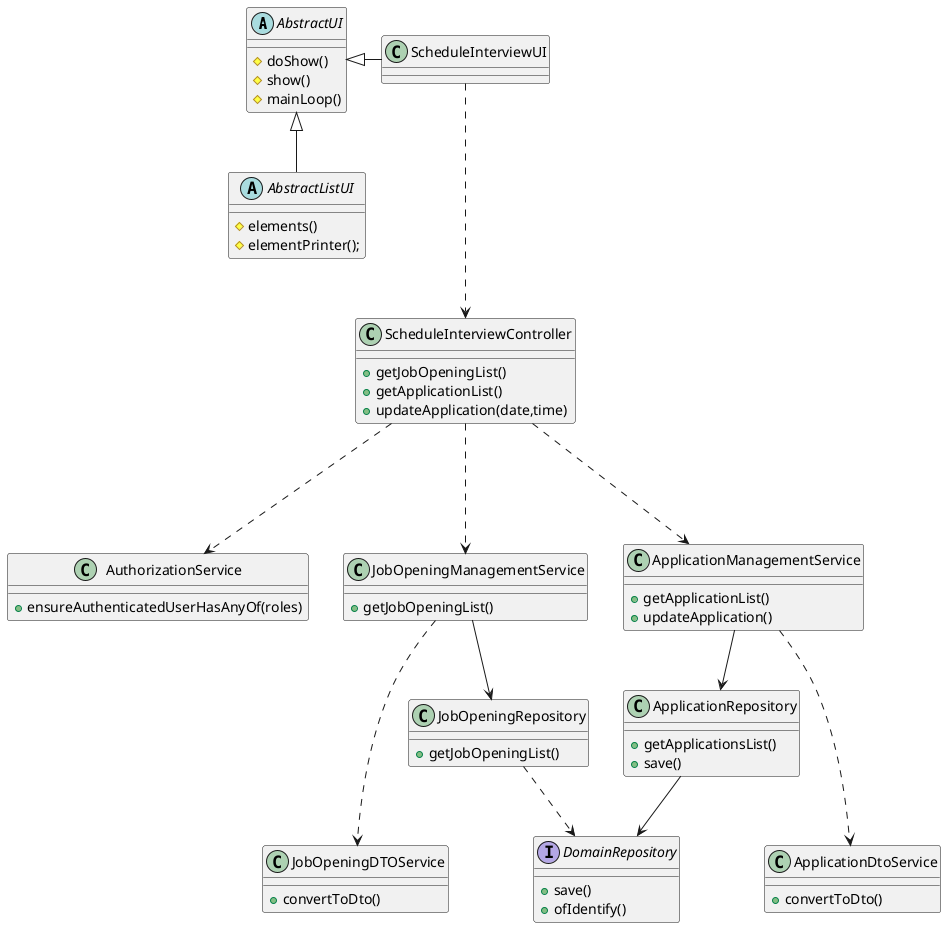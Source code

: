 @startuml


' Services

abstract class AbstractUI {
    # doShow()
    # show()
    # mainLoop()
}
abstract class AbstractListUI{
    # elements()
    # elementPrinter();
}
class ScheduleInterviewUI {

}
class AuthorizationService {
    + ensureAuthenticatedUserHasAnyOf(roles)
}

class JobOpeningManagementService {
    + getJobOpeningList()
}
class JobOpeningDTOService {
    + convertToDto()
}
class ApplicationManagementService {
    + getApplicationList()
    + updateApplication()
}
class ApplicationDtoService {
    + convertToDto()
}

class ScheduleInterviewController  {
+ getJobOpeningList()
+ getApplicationList()
+ updateApplication(date,time)
}
class JobOpeningRepository{
    + getJobOpeningList()

}

class ApplicationRepository{
    + getApplicationsList()
    + save()
}

Interface DomainRepository{
    + save()
    + ofIdentify()
}

AbstractUI <|-- AbstractListUI
AbstractUI <|- ScheduleInterviewUI


ScheduleInterviewUI .--> ScheduleInterviewController
ScheduleInterviewController .--> AuthorizationService
ScheduleInterviewController .--> ApplicationManagementService
ScheduleInterviewController .--> JobOpeningManagementService

ApplicationManagementService .--> ApplicationDtoService
ApplicationManagementService --> ApplicationRepository
JobOpeningManagementService .--> JobOpeningDTOService
JobOpeningManagementService --> JobOpeningRepository

JobOpeningRepository ..> DomainRepository

ApplicationRepository --> DomainRepository

@enduml